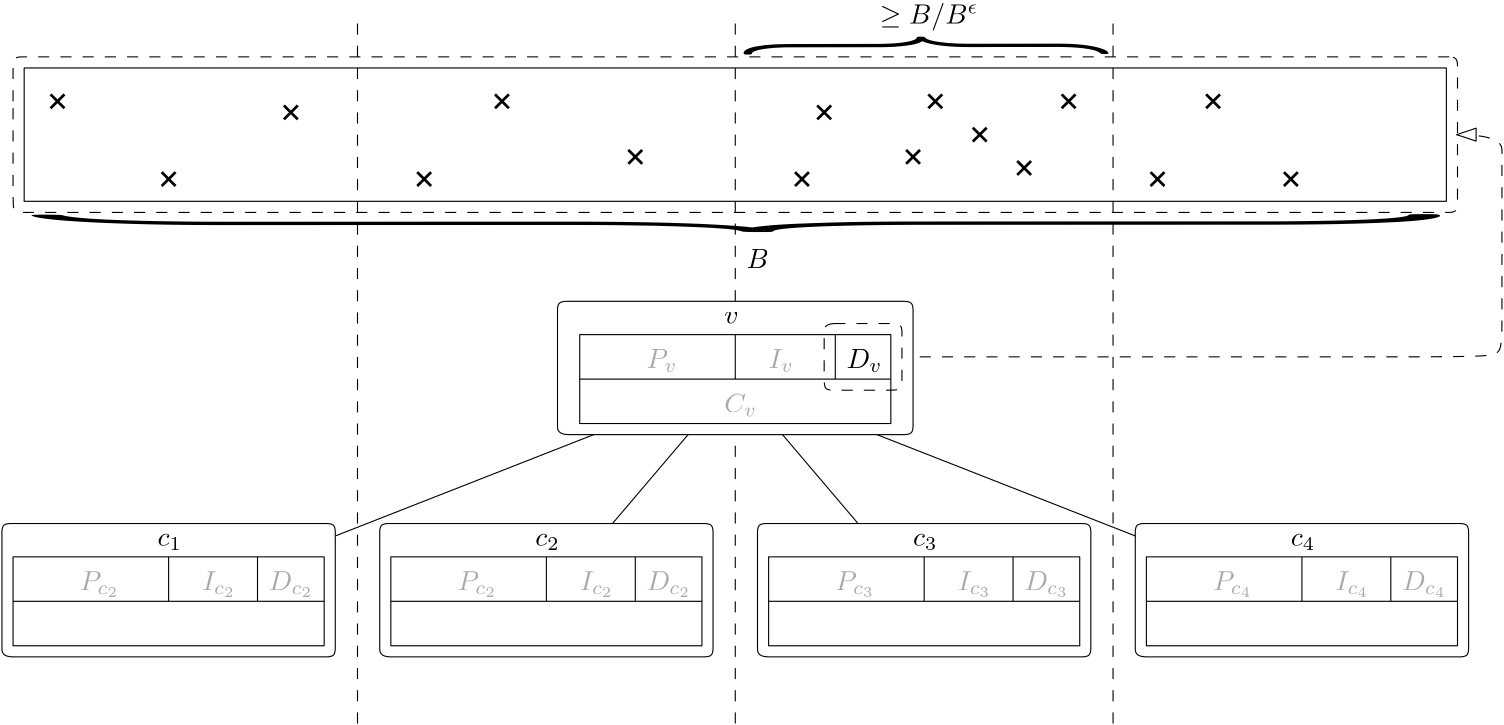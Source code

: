 <?xml version="1.0"?>
<!DOCTYPE ipe SYSTEM "ipe.dtd">
<ipe version="70107" creator="Ipe 7.2.2">
<info created="D:20160503183544" modified="D:20160515162843"/>
<ipestyle name="basic">
<symbol name="arrow/arc(spx)">
<path stroke="sym-stroke" fill="sym-stroke" pen="sym-pen">
0 0 m
-1 0.333 l
-1 -0.333 l
h
</path>
</symbol>
<symbol name="arrow/farc(spx)">
<path stroke="sym-stroke" fill="white" pen="sym-pen">
0 0 m
-1 0.333 l
-1 -0.333 l
h
</path>
</symbol>
<symbol name="arrow/ptarc(spx)">
<path stroke="sym-stroke" fill="sym-stroke" pen="sym-pen">
0 0 m
-1 0.333 l
-0.8 0 l
-1 -0.333 l
h
</path>
</symbol>
<symbol name="arrow/fptarc(spx)">
<path stroke="sym-stroke" fill="white" pen="sym-pen">
0 0 m
-1 0.333 l
-0.8 0 l
-1 -0.333 l
h
</path>
</symbol>
<symbol name="mark/circle(sx)" transformations="translations">
<path fill="sym-stroke">
0.6 0 0 0.6 0 0 e
0.4 0 0 0.4 0 0 e
</path>
</symbol>
<symbol name="mark/disk(sx)" transformations="translations">
<path fill="sym-stroke">
0.6 0 0 0.6 0 0 e
</path>
</symbol>
<symbol name="mark/fdisk(sfx)" transformations="translations">
<group>
<path fill="sym-fill">
0.5 0 0 0.5 0 0 e
</path>
<path fill="sym-stroke" fillrule="eofill">
0.6 0 0 0.6 0 0 e
0.4 0 0 0.4 0 0 e
</path>
</group>
</symbol>
<symbol name="mark/box(sx)" transformations="translations">
<path fill="sym-stroke" fillrule="eofill">
-0.6 -0.6 m
0.6 -0.6 l
0.6 0.6 l
-0.6 0.6 l
h
-0.4 -0.4 m
0.4 -0.4 l
0.4 0.4 l
-0.4 0.4 l
h
</path>
</symbol>
<symbol name="mark/square(sx)" transformations="translations">
<path fill="sym-stroke">
-0.6 -0.6 m
0.6 -0.6 l
0.6 0.6 l
-0.6 0.6 l
h
</path>
</symbol>
<symbol name="mark/fsquare(sfx)" transformations="translations">
<group>
<path fill="sym-fill">
-0.5 -0.5 m
0.5 -0.5 l
0.5 0.5 l
-0.5 0.5 l
h
</path>
<path fill="sym-stroke" fillrule="eofill">
-0.6 -0.6 m
0.6 -0.6 l
0.6 0.6 l
-0.6 0.6 l
h
-0.4 -0.4 m
0.4 -0.4 l
0.4 0.4 l
-0.4 0.4 l
h
</path>
</group>
</symbol>
<symbol name="mark/cross(sx)" transformations="translations">
<group>
<path fill="sym-stroke">
-0.43 -0.57 m
0.57 0.43 l
0.43 0.57 l
-0.57 -0.43 l
h
</path>
<path fill="sym-stroke">
-0.43 0.57 m
0.57 -0.43 l
0.43 -0.57 l
-0.57 0.43 l
h
</path>
</group>
</symbol>
<symbol name="arrow/fnormal(spx)">
<path stroke="sym-stroke" fill="white" pen="sym-pen">
0 0 m
-1 0.333 l
-1 -0.333 l
h
</path>
</symbol>
<symbol name="arrow/pointed(spx)">
<path stroke="sym-stroke" fill="sym-stroke" pen="sym-pen">
0 0 m
-1 0.333 l
-0.8 0 l
-1 -0.333 l
h
</path>
</symbol>
<symbol name="arrow/fpointed(spx)">
<path stroke="sym-stroke" fill="white" pen="sym-pen">
0 0 m
-1 0.333 l
-0.8 0 l
-1 -0.333 l
h
</path>
</symbol>
<symbol name="arrow/linear(spx)">
<path stroke="sym-stroke" pen="sym-pen">
-1 0.333 m
0 0 l
-1 -0.333 l
</path>
</symbol>
<symbol name="arrow/fdouble(spx)">
<path stroke="sym-stroke" fill="white" pen="sym-pen">
0 0 m
-1 0.333 l
-1 -0.333 l
h
-1 0 m
-2 0.333 l
-2 -0.333 l
h
</path>
</symbol>
<symbol name="arrow/double(spx)">
<path stroke="sym-stroke" fill="sym-stroke" pen="sym-pen">
0 0 m
-1 0.333 l
-1 -0.333 l
h
-1 0 m
-2 0.333 l
-2 -0.333 l
h
</path>
</symbol>
<pen name="heavier" value="0.8"/>
<pen name="fat" value="1.2"/>
<pen name="ultrafat" value="2"/>
<symbolsize name="large" value="5"/>
<symbolsize name="small" value="2"/>
<symbolsize name="tiny" value="1.1"/>
<arrowsize name="large" value="10"/>
<arrowsize name="small" value="5"/>
<arrowsize name="tiny" value="3"/>
<color name="red" value="1 0 0"/>
<color name="green" value="0 1 0"/>
<color name="blue" value="0 0 1"/>
<color name="yellow" value="1 1 0"/>
<color name="orange" value="1 0.647 0"/>
<color name="gold" value="1 0.843 0"/>
<color name="purple" value="0.627 0.125 0.941"/>
<color name="gray" value="0.745"/>
<color name="brown" value="0.647 0.165 0.165"/>
<color name="navy" value="0 0 0.502"/>
<color name="pink" value="1 0.753 0.796"/>
<color name="seagreen" value="0.18 0.545 0.341"/>
<color name="turquoise" value="0.251 0.878 0.816"/>
<color name="violet" value="0.933 0.51 0.933"/>
<color name="darkblue" value="0 0 0.545"/>
<color name="darkcyan" value="0 0.545 0.545"/>
<color name="darkgray" value="0.663"/>
<color name="darkgreen" value="0 0.392 0"/>
<color name="darkmagenta" value="0.545 0 0.545"/>
<color name="darkorange" value="1 0.549 0"/>
<color name="darkred" value="0.545 0 0"/>
<color name="lightblue" value="0.678 0.847 0.902"/>
<color name="lightcyan" value="0.878 1 1"/>
<color name="lightgray" value="0.827"/>
<color name="lightgreen" value="0.565 0.933 0.565"/>
<color name="lightyellow" value="1 1 0.878"/>
<dashstyle name="dashed" value="[4] 0"/>
<dashstyle name="dotted" value="[1 3] 0"/>
<dashstyle name="dash dotted" value="[4 2 1 2] 0"/>
<dashstyle name="dash dot dotted" value="[4 2 1 2 1 2] 0"/>
<textsize name="large" value="\large"/>
<textsize name="Large" value="\Large"/>
<textsize name="LARGE" value="\LARGE"/>
<textsize name="huge" value="\huge"/>
<textsize name="Huge" value="\Huge"/>
<textsize name="small" value="\small"/>
<textsize name="footnote" value="\footnotesize"/>
<textsize name="tiny" value="\tiny"/>
<textstyle name="center" begin="\begin{center}" end="\end{center}"/>
<textstyle name="itemize" begin="\begin{itemize}" end="\end{itemize}"/>
<textstyle name="item" begin="\begin{itemize}\item{}" end="\end{itemize}"/>
<gridsize name="4 pts" value="4"/>
<gridsize name="8 pts (~3 mm)" value="8"/>
<gridsize name="16 pts (~6 mm)" value="16"/>
<gridsize name="32 pts (~12 mm)" value="32"/>
<gridsize name="10 pts (~3.5 mm)" value="10"/>
<gridsize name="20 pts (~7 mm)" value="20"/>
<gridsize name="14 pts (~5 mm)" value="14"/>
<gridsize name="28 pts (~10 mm)" value="28"/>
<gridsize name="56 pts (~20 mm)" value="56"/>
<anglesize name="90 deg" value="90"/>
<anglesize name="60 deg" value="60"/>
<anglesize name="45 deg" value="45"/>
<anglesize name="30 deg" value="30"/>
<anglesize name="22.5 deg" value="22.5"/>
<opacity name="10%" value="0.1"/>
<opacity name="30%" value="0.3"/>
<opacity name="50%" value="0.5"/>
<opacity name="75%" value="0.75"/>
<tiling name="falling" angle="-60" step="4" width="1"/>
<tiling name="rising" angle="30" step="4" width="1"/>
</ipestyle>
<page>
<layer name="alpha"/>
<view layers="alpha" active="alpha"/>
<path layer="alpha" matrix="1.04082 0 0 1 4.89796 -96" stroke="black" fill="white">
272 784 m
76 704 l
76 704 l
76 704 l
</path>
<path matrix="1.0625 0 0 1 -1 -96" stroke="black" fill="white">
272 784 m
208 704 l
208 704 l
</path>
<path matrix="1 0 0 1 16 -96" stroke="black" fill="white">
272 784 m
340 704 l
340 704 l
</path>
<path matrix="1.02 0 0 1 10.56 -96" stroke="black" fill="white">
272 784 m
472 704 l
472 704 l
</path>
<path matrix="1 0 0 1 -204 -80" stroke="black" fill="white">
232 668 m
228 668
228 672
228 672
228 712
228 712
228 716
232 716
232 716
344 716
344 716
348 716
348 712
348 712
348 672
348 672
348 668
344 668
344 668
232 668
232 668 c
</path>
<text matrix="1 0 0 1 -204 -84" transformations="translations" pos="284 712" stroke="black" type="label" width="8.781" height="4.294" depth="1.49" valign="baseline">$c_1$</text>
<path matrix="1.16667 0 0 1 -177.333 -160" stroke="black" fill="1">
176 784 m
176 752 l
272 752 l
272 784 l
h
</path>
<path matrix="1.16667 0 0 1 -233.333 -176" stroke="black">
224 784 m
320 784 l
</path>
<path matrix="1 0 0 1 -172 -176" stroke="black">
256 800 m
256 784 l
</path>
<path matrix="1 0 0 1 -172 -176" stroke="black">
288 800 m
288 784 l
</path>
<text matrix="1 0 0 1 -180 -180" transformations="translations" pos="232 792" stroke="darkgray" type="label" width="14.343" height="6.808" depth="2.49" valign="baseline">$P_{c_2}$</text>
<text matrix="1 0 0 1 -172 -176" transformations="translations" pos="268 788" stroke="darkgray" type="label" width="12.326" height="6.808" depth="2.49" valign="baseline">$I_{c_2}$</text>
<text matrix="1 0 0 1 -180 -176" transformations="translations" pos="300 788" stroke="darkgray" type="label" width="16.195" height="6.808" depth="2.49" valign="baseline">$D_{c_2}$</text>
<path matrix="1 0 0 1 -68 -80" stroke="black" fill="white">
232 668 m
228 668
228 672
228 672
228 712
228 712
228 716
232 716
232 716
344 716
344 716
348 716
348 712
348 712
348 672
348 672
348 668
344 668
344 668
232 668
232 668 c
</path>
<text matrix="1 0 0 1 -68 -84" transformations="translations" pos="284 712" stroke="black" type="label" width="8.781" height="4.294" depth="1.49" valign="baseline">$c_2$</text>
<path matrix="1.16667 0 0 1 -41.333 -160" stroke="black" fill="1">
176 784 m
176 752 l
272 752 l
272 784 l
h
</path>
<path matrix="1.16667 0 0 1 -97.333 -176" stroke="black">
224 784 m
320 784 l
</path>
<path matrix="1 0 0 1 -36 -176" stroke="black">
256 800 m
256 784 l
</path>
<path matrix="1 0 0 1 -36 -176" stroke="black">
288 800 m
288 784 l
</path>
<text matrix="1 0 0 1 -44 -180" transformations="translations" pos="232 792" stroke="darkgray" type="label" width="14.343" height="6.808" depth="2.49" valign="baseline">$P_{c_2}$</text>
<text matrix="1 0 0 1 -36 -176" transformations="translations" pos="268 788" stroke="darkgray" type="label" width="12.326" height="6.808" depth="2.49" valign="baseline">$I_{c_2}$</text>
<text matrix="1 0 0 1 -44 -176" transformations="translations" pos="300 788" stroke="darkgray" type="label" width="16.195" height="6.808" depth="2.49" valign="baseline">$D_{c_2}$</text>
<path matrix="1 0 0 1 68 -80" stroke="black" fill="white">
232 668 m
228 668
228 672
228 672
228 712
228 712
228 716
232 716
232 716
344 716
344 716
348 716
348 712
348 712
348 672
348 672
348 668
344 668
344 668
232 668
232 668 c
</path>
<text matrix="1 0 0 1 68 -84" transformations="translations" pos="284 712" stroke="black" type="label" width="8.781" height="4.294" depth="1.49" valign="baseline">$c_3$</text>
<path matrix="1.16667 0 0 1 94.667 -160" stroke="black" fill="1">
176 784 m
176 752 l
272 752 l
272 784 l
h
</path>
<path matrix="1.16667 0 0 1 38.667 -176" stroke="black">
224 784 m
320 784 l
</path>
<path matrix="1 0 0 1 100 -176" stroke="black">
256 800 m
256 784 l
</path>
<path matrix="1 0 0 1 100 -176" stroke="black">
288 800 m
288 784 l
</path>
<text matrix="1 0 0 1 92 -180" transformations="translations" pos="232 792" stroke="darkgray" type="label" width="14.343" height="6.808" depth="2.49" valign="baseline">$P_{c_3}$</text>
<text matrix="1 0 0 1 100 -176" transformations="translations" pos="268 788" stroke="darkgray" type="label" width="12.326" height="6.808" depth="2.49" valign="baseline">$I_{c_3}$</text>
<text matrix="1 0 0 1 92 -176" transformations="translations" pos="300 788" stroke="darkgray" type="label" width="16.195" height="6.808" depth="2.49" valign="baseline">$D_{c_3}$</text>
<path matrix="1 0 0 1 204 -80" stroke="black" fill="white">
232 668 m
228 668
228 672
228 672
228 712
228 712
228 716
232 716
232 716
344 716
344 716
348 716
348 712
348 712
348 672
348 672
348 668
344 668
344 668
232 668
232 668 c
</path>
<text matrix="1 0 0 1 204 -84" transformations="translations" pos="284 712" stroke="black" type="label" width="8.781" height="4.294" depth="1.49" valign="baseline">$c_4$</text>
<path matrix="1.16667 0 0 1 230.667 -160" stroke="black" fill="1">
176 784 m
176 752 l
272 752 l
272 784 l
h
</path>
<path matrix="1.16667 0 0 1 174.667 -176" stroke="black">
224 784 m
320 784 l
</path>
<path matrix="1 0 0 1 236 -176" stroke="black">
256 800 m
256 784 l
</path>
<path matrix="1 0 0 1 236 -176" stroke="black">
288 800 m
288 784 l
</path>
<text matrix="1 0 0 1 228 -180" transformations="translations" pos="232 792" stroke="darkgray" type="label" width="14.343" height="6.808" depth="2.49" valign="baseline">$P_{c_4}$</text>
<text matrix="1 0 0 1 236 -176" transformations="translations" pos="268 788" stroke="darkgray" type="label" width="12.326" height="6.808" depth="2.49" valign="baseline">$I_{c_4}$</text>
<text matrix="1 0 0 1 228 -176" transformations="translations" pos="300 788" stroke="darkgray" type="label" width="16.195" height="6.808" depth="2.49" valign="baseline">$D_{c_4}$</text>
<path matrix="1 0 0 1 -4 -4" stroke="black" dash="dashed">
156 568 m
156 820 l
156 820 l
</path>
<path matrix="1 0 0 1 132 -4" stroke="black" dash="dashed">
156 568 m
156 820 l
156 820 l
</path>
<path matrix="1 0 0 1 268 -4" stroke="black" dash="dashed">
156 568 m
156 820 l
156 820 l
</path>
<path stroke="black">
32 800 m
32 752 l
544 752 l
544 800 l
h
</path>
<path matrix="1.01887 0 0 1 -6.56604 0" stroke="black" dash="dashed" rarrow="farc/normal">
544 776 m
560 776
560 768
560 768
560 704
560 696
548 696
348 696
348 696 c
</path>
<use name="mark/cross(sx)" pos="44 788" size="large" stroke="black"/>
<use name="mark/cross(sx)" pos="84 760" size="large" stroke="black"/>
<use name="mark/cross(sx)" pos="128 784" size="large" stroke="black"/>
<use name="mark/cross(sx)" pos="176 760" size="large" stroke="black"/>
<use name="mark/cross(sx)" pos="204 788" size="large" stroke="black"/>
<use name="mark/cross(sx)" pos="312 760" size="large" stroke="black"/>
<use name="mark/cross(sx)" pos="360 788" size="large" stroke="black"/>
<use name="mark/cross(sx)" pos="440 760" size="large" stroke="black"/>
<use name="mark/cross(sx)" pos="460 788" size="large" stroke="black"/>
<use name="mark/cross(sx)" pos="488 760" size="large" stroke="black"/>
<use matrix="1 0 0 1 -148 -8" name="mark/cross(sx)" pos="524 784" size="large" stroke="black"/>
<use name="mark/cross(sx)" pos="392 764" size="large" stroke="black"/>
<use name="mark/cross(sx)" pos="320 784" size="large" stroke="black"/>
<use name="mark/cross(sx)" pos="252 768" size="large" stroke="black"/>
<use name="mark/cross(sx)" pos="352 768" size="large" stroke="black"/>
<use name="mark/cross(sx)" pos="408 788" size="large" stroke="black"/>
<text matrix="-0.255982 0.722425 -5.30345 -0.00770917 4041.24 742.469" pos="92 684" stroke="black" type="label" width="12.394" height="18.587" depth="6.2" valign="baseline" size="Huge">\}</text>
<text matrix="1 0 0 1 -12 -12" transformations="translations" pos="352 828" stroke="black" type="label" width="35.429" height="7.473" depth="2.49" valign="baseline">$\geq B/B^\epsilon$</text>
<text matrix="-0.987259 0.722425 -20.4541 -0.00770917 14506.22 678.469" pos="92 684" stroke="black" type="label" width="12.394" height="18.587" depth="6.2" valign="baseline" size="Huge">\{</text>
<text matrix="1 0 0 1 0 -4" transformations="translations" pos="292 732" stroke="black" type="label" width="8.057" height="6.808" depth="0" valign="baseline">$B$</text>
<path matrix="1.06667 0 0 1 -19.2 0" stroke="black" fill="white">
232 668 m
228 668
228 672
228 672
228 712
228 712
228 716
232 716
232 716
344 716
344 716
348 716
348 712
348 712
348 672
348 672
348 668
344 668
344 668
232 668
232 668 c
</path>
<path matrix="1.16667 0 0 1 26.667 -80" stroke="black" fill="1">
176 784 m
176 752 l
272 752 l
272 784 l
h
</path>
<path matrix="1.16667 0 0 1 -29.333 -96" stroke="black">
224 784 m
320 784 l
</path>
<path matrix="1 0 0 1 32 -96" stroke="black">
256 800 m
256 784 l
</path>
<path matrix="1 0 0 1 36 -96" stroke="black">
288 800 m
288 784 l
</path>
<text matrix="1 0 0 1 28 -96" transformations="translations" pos="300 788" stroke="black" type="label" width="12.982" height="6.812" depth="1.49" valign="baseline">$D_v$</text>
<text matrix="1 0 0 1 0 -4" transformations="translations" pos="284 712" stroke="black" type="label" width="5.187" height="4.289" depth="0" valign="baseline">$v$</text>
<text matrix="1 0 0 1 32 -96" transformations="translations" pos="268 788" stroke="darkgray" type="label" width="9.113" height="6.812" depth="1.49" valign="baseline">$I_{v}$</text>
<text matrix="1 0 0 1 24 -100" transformations="translations" pos="232 792" stroke="darkgray" type="label" width="11.13" height="6.812" depth="1.49" valign="baseline">$P_{v}$</text>
<text matrix="1 0 0 1 0 -4" transformations="translations" pos="284 680" stroke="darkgray" type="label" width="11.854" height="6.812" depth="1.49" valign="baseline">$C_{v}$</text>
<path stroke="black" dash="dashed">
324 708 m
320 708
320 704
320 704
320 688
320 684
324 684
324 684
344 684
348 684
348 688
348 688
348 704
348 704
348 708
344 708
344 708
324 708
324 708 c
</path>
<path stroke="black" dash="dashed">
28 788 m
28 800
28 800
28 804
32 804
32 804
544 804
548 804
544 804
548 804
548 800
548 800
548 752
548 752
548 748
544 748
544 748
32 748
32 748
28 748
28 752
28 788
28 788 c
</path>
</page>
</ipe>
